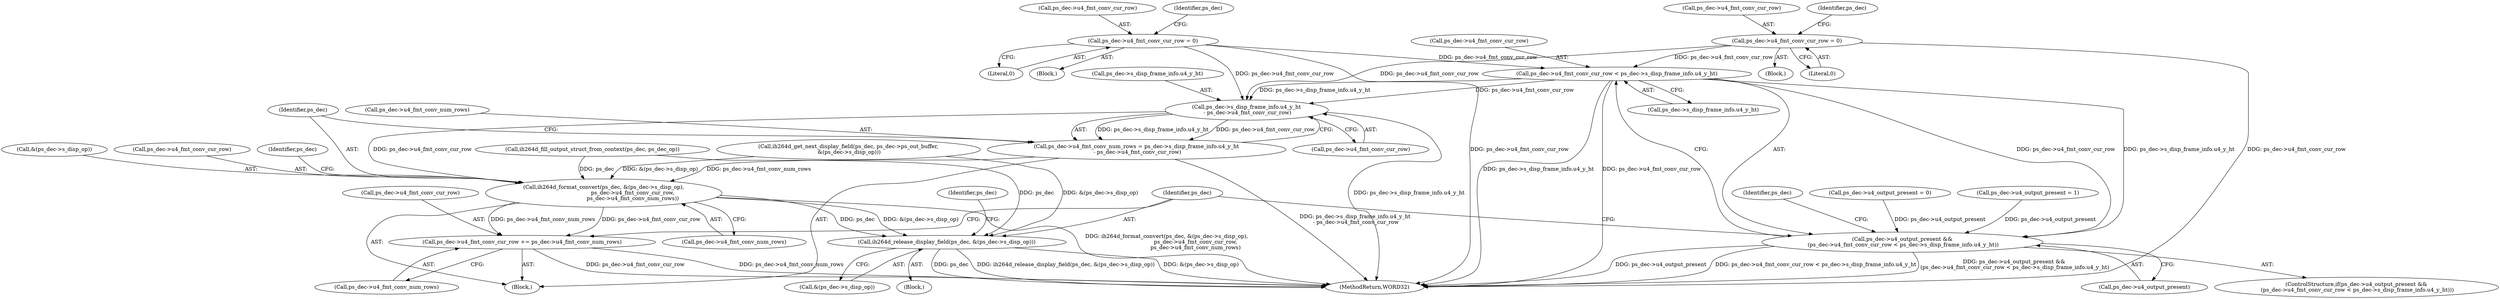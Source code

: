 digraph "0_Android_7109ce3f8f90a28ca9f0ee6e14f6ac5e414c62cf@pointer" {
"1002048" [label="(Call,ps_dec->u4_fmt_conv_cur_row < ps_dec->s_disp_frame_info.u4_y_ht)"];
"1000332" [label="(Call,ps_dec->u4_fmt_conv_cur_row = 0)"];
"1002030" [label="(Call,ps_dec->u4_fmt_conv_cur_row = 0)"];
"1002044" [label="(Call,ps_dec->u4_output_present &&\n (ps_dec->u4_fmt_conv_cur_row < ps_dec->s_disp_frame_info.u4_y_ht))"];
"1002062" [label="(Call,ps_dec->s_disp_frame_info.u4_y_ht\n - ps_dec->u4_fmt_conv_cur_row)"];
"1002058" [label="(Call,ps_dec->u4_fmt_conv_num_rows = ps_dec->s_disp_frame_info.u4_y_ht\n - ps_dec->u4_fmt_conv_cur_row)"];
"1002071" [label="(Call,ih264d_format_convert(ps_dec, &(ps_dec->s_disp_op),\n                                  ps_dec->u4_fmt_conv_cur_row,\n                                  ps_dec->u4_fmt_conv_num_rows))"];
"1002083" [label="(Call,ps_dec->u4_fmt_conv_cur_row += ps_dec->u4_fmt_conv_num_rows)"];
"1002090" [label="(Call,ih264d_release_display_field(ps_dec, &(ps_dec->s_disp_op)))"];
"1002044" [label="(Call,ps_dec->u4_output_present &&\n (ps_dec->u4_fmt_conv_cur_row < ps_dec->s_disp_frame_info.u4_y_ht))"];
"1002062" [label="(Call,ps_dec->s_disp_frame_info.u4_y_ht\n - ps_dec->u4_fmt_conv_cur_row)"];
"1002060" [label="(Identifier,ps_dec)"];
"1002072" [label="(Identifier,ps_dec)"];
"1002087" [label="(Call,ps_dec->u4_fmt_conv_num_rows)"];
"1002031" [label="(Call,ps_dec->u4_fmt_conv_cur_row)"];
"1002068" [label="(Call,ps_dec->u4_fmt_conv_cur_row)"];
"1002037" [label="(Identifier,ps_dec)"];
"1002073" [label="(Call,&(ps_dec->s_disp_op))"];
"1002084" [label="(Call,ps_dec->u4_fmt_conv_cur_row)"];
"1002059" [label="(Call,ps_dec->u4_fmt_conv_num_rows)"];
"1002071" [label="(Call,ih264d_format_convert(ps_dec, &(ps_dec->s_disp_op),\n                                  ps_dec->u4_fmt_conv_cur_row,\n                                  ps_dec->u4_fmt_conv_num_rows))"];
"1000332" [label="(Call,ps_dec->u4_fmt_conv_cur_row = 0)"];
"1002040" [label="(Call,ih264d_fill_output_struct_from_context(ps_dec, ps_dec_op))"];
"1000333" [label="(Call,ps_dec->u4_fmt_conv_cur_row)"];
"1002034" [label="(Literal,0)"];
"1000337" [label="(Call,ps_dec->u4_output_present = 0)"];
"1002080" [label="(Call,ps_dec->u4_fmt_conv_num_rows)"];
"1002048" [label="(Call,ps_dec->u4_fmt_conv_cur_row < ps_dec->s_disp_frame_info.u4_y_ht)"];
"1002092" [label="(Call,&(ps_dec->s_disp_op))"];
"1000151" [label="(Block,)"];
"1002160" [label="(MethodReturn,WORD32)"];
"1002035" [label="(Call,ps_dec->u4_output_present = 1)"];
"1002012" [label="(Call,ih264d_get_next_display_field(ps_dec, ps_dec->ps_out_buffer,\n &(ps_dec->s_disp_op)))"];
"1002077" [label="(Call,ps_dec->u4_fmt_conv_cur_row)"];
"1002058" [label="(Call,ps_dec->u4_fmt_conv_num_rows = ps_dec->s_disp_frame_info.u4_y_ht\n - ps_dec->u4_fmt_conv_cur_row)"];
"1002091" [label="(Identifier,ps_dec)"];
"1002085" [label="(Identifier,ps_dec)"];
"1000336" [label="(Literal,0)"];
"1000339" [label="(Identifier,ps_dec)"];
"1002029" [label="(Block,)"];
"1002049" [label="(Call,ps_dec->u4_fmt_conv_cur_row)"];
"1002100" [label="(Identifier,ps_dec)"];
"1002063" [label="(Call,ps_dec->s_disp_frame_info.u4_y_ht)"];
"1002052" [label="(Call,ps_dec->s_disp_frame_info.u4_y_ht)"];
"1002030" [label="(Call,ps_dec->u4_fmt_conv_cur_row = 0)"];
"1002043" [label="(ControlStructure,if(ps_dec->u4_output_present &&\n (ps_dec->u4_fmt_conv_cur_row < ps_dec->s_disp_frame_info.u4_y_ht)))"];
"1002057" [label="(Block,)"];
"1002090" [label="(Call,ih264d_release_display_field(ps_dec, &(ps_dec->s_disp_op)))"];
"1002045" [label="(Call,ps_dec->u4_output_present)"];
"1002083" [label="(Call,ps_dec->u4_fmt_conv_cur_row += ps_dec->u4_fmt_conv_num_rows)"];
"1002000" [label="(Block,)"];
"1002048" -> "1002044"  [label="AST: "];
"1002048" -> "1002052"  [label="CFG: "];
"1002049" -> "1002048"  [label="AST: "];
"1002052" -> "1002048"  [label="AST: "];
"1002044" -> "1002048"  [label="CFG: "];
"1002048" -> "1002160"  [label="DDG: ps_dec->u4_fmt_conv_cur_row"];
"1002048" -> "1002160"  [label="DDG: ps_dec->s_disp_frame_info.u4_y_ht"];
"1002048" -> "1002044"  [label="DDG: ps_dec->u4_fmt_conv_cur_row"];
"1002048" -> "1002044"  [label="DDG: ps_dec->s_disp_frame_info.u4_y_ht"];
"1000332" -> "1002048"  [label="DDG: ps_dec->u4_fmt_conv_cur_row"];
"1002030" -> "1002048"  [label="DDG: ps_dec->u4_fmt_conv_cur_row"];
"1002048" -> "1002062"  [label="DDG: ps_dec->s_disp_frame_info.u4_y_ht"];
"1002048" -> "1002062"  [label="DDG: ps_dec->u4_fmt_conv_cur_row"];
"1000332" -> "1000151"  [label="AST: "];
"1000332" -> "1000336"  [label="CFG: "];
"1000333" -> "1000332"  [label="AST: "];
"1000336" -> "1000332"  [label="AST: "];
"1000339" -> "1000332"  [label="CFG: "];
"1000332" -> "1002160"  [label="DDG: ps_dec->u4_fmt_conv_cur_row"];
"1000332" -> "1002062"  [label="DDG: ps_dec->u4_fmt_conv_cur_row"];
"1002030" -> "1002029"  [label="AST: "];
"1002030" -> "1002034"  [label="CFG: "];
"1002031" -> "1002030"  [label="AST: "];
"1002034" -> "1002030"  [label="AST: "];
"1002037" -> "1002030"  [label="CFG: "];
"1002030" -> "1002160"  [label="DDG: ps_dec->u4_fmt_conv_cur_row"];
"1002030" -> "1002062"  [label="DDG: ps_dec->u4_fmt_conv_cur_row"];
"1002044" -> "1002043"  [label="AST: "];
"1002044" -> "1002045"  [label="CFG: "];
"1002045" -> "1002044"  [label="AST: "];
"1002060" -> "1002044"  [label="CFG: "];
"1002091" -> "1002044"  [label="CFG: "];
"1002044" -> "1002160"  [label="DDG: ps_dec->u4_output_present"];
"1002044" -> "1002160"  [label="DDG: ps_dec->u4_fmt_conv_cur_row < ps_dec->s_disp_frame_info.u4_y_ht"];
"1002044" -> "1002160"  [label="DDG: ps_dec->u4_output_present &&\n (ps_dec->u4_fmt_conv_cur_row < ps_dec->s_disp_frame_info.u4_y_ht)"];
"1002035" -> "1002044"  [label="DDG: ps_dec->u4_output_present"];
"1000337" -> "1002044"  [label="DDG: ps_dec->u4_output_present"];
"1002062" -> "1002058"  [label="AST: "];
"1002062" -> "1002068"  [label="CFG: "];
"1002063" -> "1002062"  [label="AST: "];
"1002068" -> "1002062"  [label="AST: "];
"1002058" -> "1002062"  [label="CFG: "];
"1002062" -> "1002160"  [label="DDG: ps_dec->s_disp_frame_info.u4_y_ht"];
"1002062" -> "1002058"  [label="DDG: ps_dec->s_disp_frame_info.u4_y_ht"];
"1002062" -> "1002058"  [label="DDG: ps_dec->u4_fmt_conv_cur_row"];
"1002062" -> "1002071"  [label="DDG: ps_dec->u4_fmt_conv_cur_row"];
"1002058" -> "1002057"  [label="AST: "];
"1002059" -> "1002058"  [label="AST: "];
"1002072" -> "1002058"  [label="CFG: "];
"1002058" -> "1002160"  [label="DDG: ps_dec->s_disp_frame_info.u4_y_ht\n - ps_dec->u4_fmt_conv_cur_row"];
"1002058" -> "1002071"  [label="DDG: ps_dec->u4_fmt_conv_num_rows"];
"1002071" -> "1002057"  [label="AST: "];
"1002071" -> "1002080"  [label="CFG: "];
"1002072" -> "1002071"  [label="AST: "];
"1002073" -> "1002071"  [label="AST: "];
"1002077" -> "1002071"  [label="AST: "];
"1002080" -> "1002071"  [label="AST: "];
"1002085" -> "1002071"  [label="CFG: "];
"1002071" -> "1002160"  [label="DDG: ih264d_format_convert(ps_dec, &(ps_dec->s_disp_op),\n                                  ps_dec->u4_fmt_conv_cur_row,\n                                  ps_dec->u4_fmt_conv_num_rows)"];
"1002040" -> "1002071"  [label="DDG: ps_dec"];
"1002012" -> "1002071"  [label="DDG: &(ps_dec->s_disp_op)"];
"1002071" -> "1002083"  [label="DDG: ps_dec->u4_fmt_conv_num_rows"];
"1002071" -> "1002083"  [label="DDG: ps_dec->u4_fmt_conv_cur_row"];
"1002071" -> "1002090"  [label="DDG: ps_dec"];
"1002071" -> "1002090"  [label="DDG: &(ps_dec->s_disp_op)"];
"1002083" -> "1002057"  [label="AST: "];
"1002083" -> "1002087"  [label="CFG: "];
"1002084" -> "1002083"  [label="AST: "];
"1002087" -> "1002083"  [label="AST: "];
"1002091" -> "1002083"  [label="CFG: "];
"1002083" -> "1002160"  [label="DDG: ps_dec->u4_fmt_conv_cur_row"];
"1002083" -> "1002160"  [label="DDG: ps_dec->u4_fmt_conv_num_rows"];
"1002090" -> "1002000"  [label="AST: "];
"1002090" -> "1002092"  [label="CFG: "];
"1002091" -> "1002090"  [label="AST: "];
"1002092" -> "1002090"  [label="AST: "];
"1002100" -> "1002090"  [label="CFG: "];
"1002090" -> "1002160"  [label="DDG: ps_dec"];
"1002090" -> "1002160"  [label="DDG: ih264d_release_display_field(ps_dec, &(ps_dec->s_disp_op))"];
"1002090" -> "1002160"  [label="DDG: &(ps_dec->s_disp_op)"];
"1002040" -> "1002090"  [label="DDG: ps_dec"];
"1002012" -> "1002090"  [label="DDG: &(ps_dec->s_disp_op)"];
}

